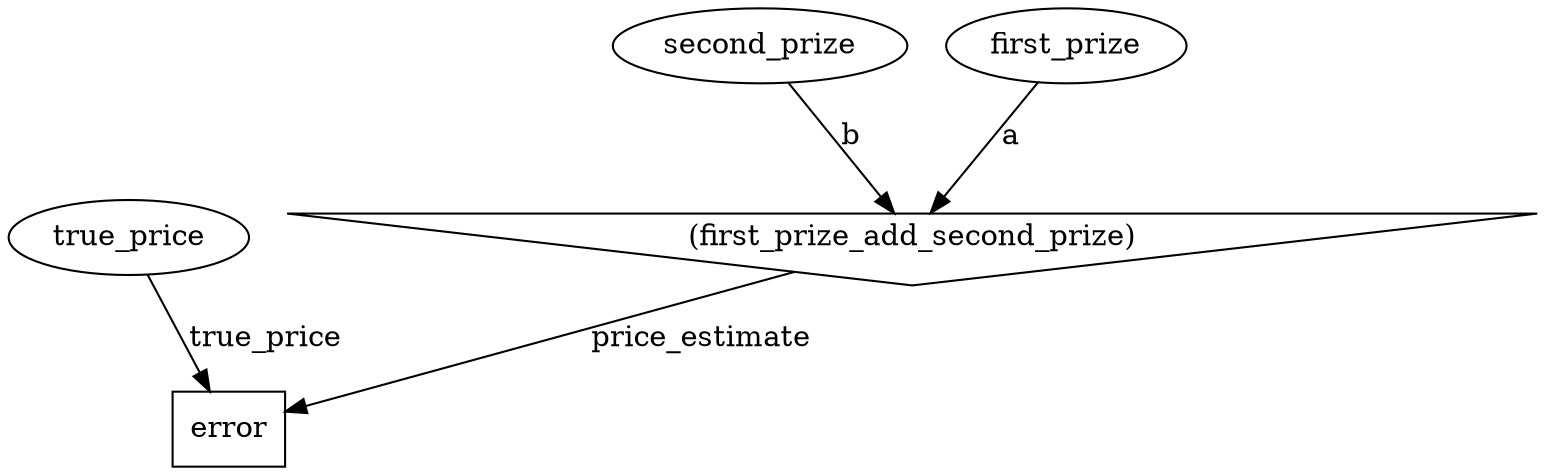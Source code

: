 digraph G {
true_price;
second_prize;
error [shape=box];
true_price -> error  [label=true_price];
"(first_prize_add_second_prize)" [shape=invtriangle];
"(first_prize_add_second_prize)" -> error  [label=price_estimate];
first_prize;
first_prize -> "(first_prize_add_second_prize)"  [label=a];
second_prize -> "(first_prize_add_second_prize)"  [label=b];
}

